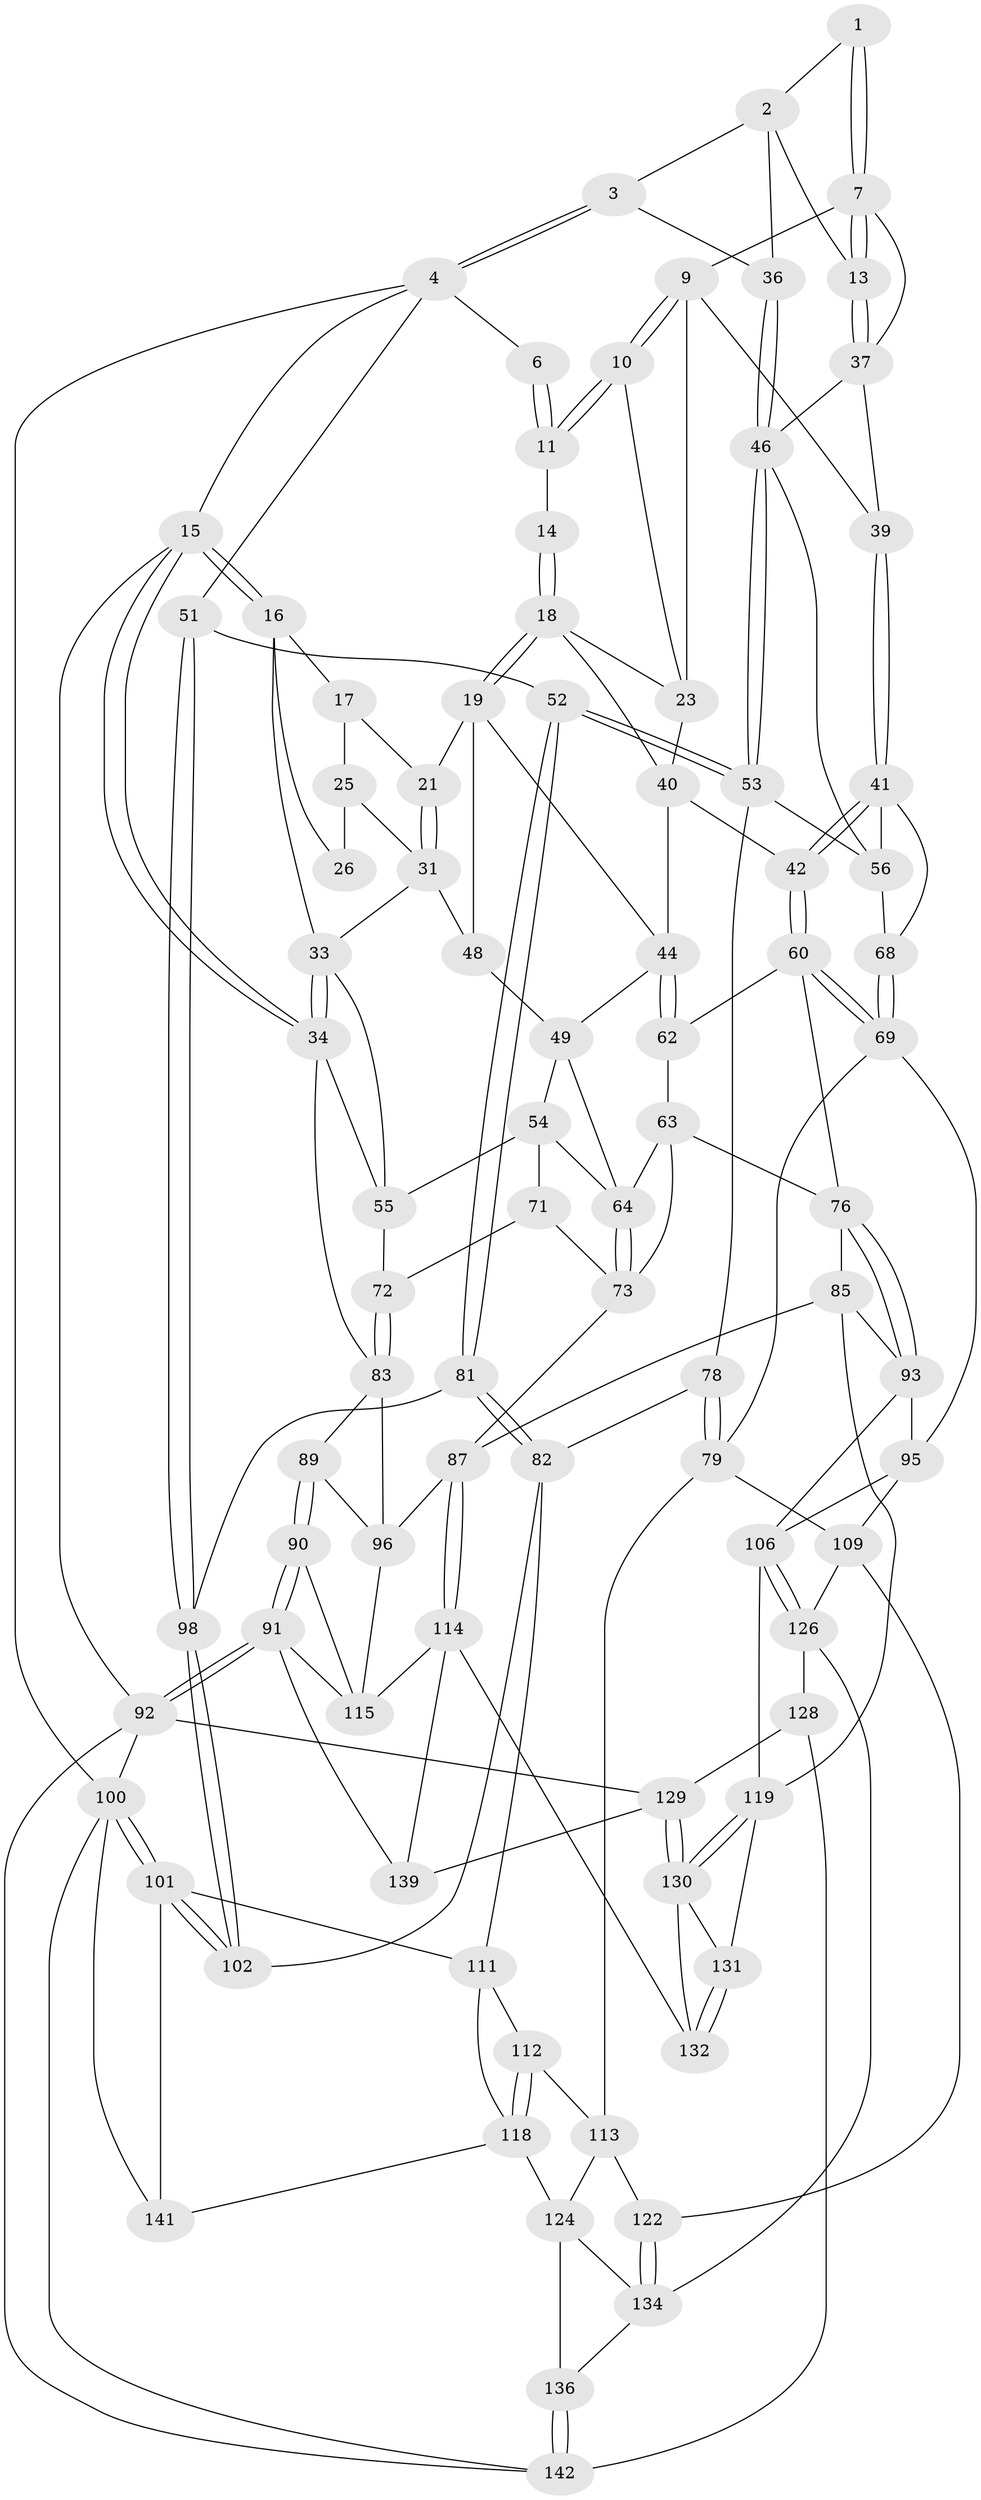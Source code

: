 // Generated by graph-tools (version 1.1) at 2025/24/03/03/25 07:24:37]
// undirected, 89 vertices, 203 edges
graph export_dot {
graph [start="1"]
  node [color=gray90,style=filled];
  1 [pos="+0.7538881274265704+0"];
  2 [pos="+0.8384910710536111+0.018184594369974785",super="+12"];
  3 [pos="+0.9274905310440508+0.0770379178716564"];
  4 [pos="+1+0",super="+5"];
  6 [pos="+0.7427083543332481+0"];
  7 [pos="+0.7513622833209964+0",super="+8"];
  9 [pos="+0.6114137684689693+0.08893335240940065",super="+28"];
  10 [pos="+0.5265117657871371+0"];
  11 [pos="+0.49758719811957014+0"];
  13 [pos="+0.8309308957727906+0.12063690433795116"];
  14 [pos="+0.4287459367068413+0"];
  15 [pos="+0+0"];
  16 [pos="+0+0",super="+27"];
  17 [pos="+0.286198518751345+0",super="+22"];
  18 [pos="+0.3869052550418377+0.12153921668711327",super="+24"];
  19 [pos="+0.35421045436897775+0.1569600723025991",super="+20"];
  21 [pos="+0.265334772303829+0.07954444309159708"];
  23 [pos="+0.5077035221864942+0.030345114974150874",super="+29"];
  25 [pos="+0.22701868177195858+0.05244541855533691",super="+30"];
  26 [pos="+0.15212777453919676+0.08127677956191413"];
  31 [pos="+0.17595848520407129+0.18812160681463766",super="+32"];
  33 [pos="+0.07533190952503047+0.1518869559321823",super="+35"];
  34 [pos="+0+0.23066258328803463",super="+59"];
  36 [pos="+0.8865556285809633+0.12752134376797808"];
  37 [pos="+0.7527242240095084+0.1464527634050936",super="+38"];
  39 [pos="+0.6199646061979419+0.20322656867013716"];
  40 [pos="+0.5007387753627865+0.1996291546716084",super="+43"];
  41 [pos="+0.6058462198336007+0.22172819049296216",super="+57"];
  42 [pos="+0.549975064377618+0.2529179504082839"];
  44 [pos="+0.40600740924510387+0.2408346523910424",super="+45"];
  46 [pos="+0.9451059403537216+0.28522798578463215",super="+47"];
  48 [pos="+0.27108170934386555+0.17186936278335213"];
  49 [pos="+0.3332443671348885+0.2680552779459218",super="+50"];
  51 [pos="+1+0.32901738770926553"];
  52 [pos="+1+0.3188904868605497"];
  53 [pos="+0.9586568658979077+0.3045415860525872",super="+66"];
  54 [pos="+0.16179209757279428+0.24442089651220072",super="+70"];
  55 [pos="+0.14638659345595043+0.23503327045931782",super="+58"];
  56 [pos="+0.7420810006892997+0.2834303728504628",super="+67"];
  60 [pos="+0.5539840611606929+0.4220473061570227",super="+61"];
  62 [pos="+0.4342965207928725+0.3490687772882892"];
  63 [pos="+0.3483456574974871+0.36305490978358157",super="+75"];
  64 [pos="+0.33975827600062747+0.3580826862864743",super="+65"];
  68 [pos="+0.6215805505615198+0.44847842452785114"];
  69 [pos="+0.6158996947998538+0.45526222682347145",super="+80"];
  71 [pos="+0.18111883272419943+0.48306840669675827"];
  72 [pos="+0.09211786492140428+0.43241298681784907"];
  73 [pos="+0.2871840197098447+0.4772212937312213",super="+74"];
  76 [pos="+0.4818015548442015+0.45893207704072875",super="+77"];
  78 [pos="+0.7896846213883635+0.5414283320837425"];
  79 [pos="+0.7136260752681653+0.5502769707405873",super="+108"];
  81 [pos="+0.8757456500738046+0.5622870828819473"];
  82 [pos="+0.847868657068411+0.57369020604813",super="+104"];
  83 [pos="+0+0.46871116859072587",super="+84"];
  85 [pos="+0.3488754785652317+0.6398198431006081",super="+86"];
  87 [pos="+0.23902301941594628+0.6356172186004324",super="+88"];
  89 [pos="+0+0.7065172338119171"];
  90 [pos="+0+0.9947118987177515"];
  91 [pos="+0+1",super="+140"];
  92 [pos="+0+1",super="+146"];
  93 [pos="+0.47993983131121176+0.5645485443251383",super="+94"];
  95 [pos="+0.5756854574796819+0.607415972054334",super="+105"];
  96 [pos="+0.07271361476089716+0.5764592015914637",super="+97"];
  98 [pos="+1+0.4420682027728729",super="+99"];
  100 [pos="+1+1",super="+144"];
  101 [pos="+1+0.7205799852132797",super="+117"];
  102 [pos="+1+0.6950820848259285",super="+103"];
  106 [pos="+0.47396369315343395+0.6874022786162788",super="+107"];
  109 [pos="+0.6813375492656586+0.7386044301741753",super="+110"];
  111 [pos="+0.875783173659193+0.6571912765561074",super="+116"];
  112 [pos="+0.8474879107467983+0.7098187340982074"];
  113 [pos="+0.8084824261638499+0.7322681793124178",super="+121"];
  114 [pos="+0.16665909369218693+0.7303580141709021",super="+133"];
  115 [pos="+0.11400701278948545+0.7392280451815054",super="+138"];
  118 [pos="+0.8935078238595002+0.8102258579982999",super="+123"];
  119 [pos="+0.43817988976259786+0.8104973584002576",super="+120"];
  122 [pos="+0.692387594628716+0.7473517191718613"];
  124 [pos="+0.8367405378135255+0.8556059792185627",super="+125"];
  126 [pos="+0.574845158926166+0.8716656828372044",super="+127"];
  128 [pos="+0.52706843400488+0.9400722358488542"];
  129 [pos="+0.4828738157736971+0.9136575462610558",super="+145"];
  130 [pos="+0.4719436529488338+0.896188023139015",super="+137"];
  131 [pos="+0.33398183768681894+0.8192060957813964"];
  132 [pos="+0.26295340042552073+0.8880694119447913"];
  134 [pos="+0.7145829511572337+0.8035235418744336",super="+135"];
  136 [pos="+0.7438051963365073+0.8896635132689462"];
  139 [pos="+0.2289531679940864+0.9632188444669273"];
  141 [pos="+0.8884001320536516+0.8765050448547622"];
  142 [pos="+0.707533470302871+1",super="+143"];
  1 -- 2;
  1 -- 7;
  1 -- 7;
  2 -- 3;
  2 -- 36;
  2 -- 13;
  3 -- 4;
  3 -- 4;
  3 -- 36;
  4 -- 51;
  4 -- 100;
  4 -- 6;
  4 -- 15;
  6 -- 11;
  6 -- 11;
  7 -- 13;
  7 -- 13;
  7 -- 9;
  7 -- 37;
  9 -- 10;
  9 -- 10;
  9 -- 39;
  9 -- 23;
  10 -- 11;
  10 -- 11;
  10 -- 23;
  11 -- 14;
  13 -- 37;
  13 -- 37;
  14 -- 18;
  14 -- 18;
  15 -- 16;
  15 -- 16;
  15 -- 34;
  15 -- 34;
  15 -- 92;
  16 -- 17;
  16 -- 33;
  16 -- 26;
  17 -- 21;
  17 -- 25;
  18 -- 19;
  18 -- 19;
  18 -- 40;
  18 -- 23;
  19 -- 48;
  19 -- 21;
  19 -- 44;
  21 -- 31;
  21 -- 31;
  23 -- 40;
  25 -- 26 [weight=2];
  25 -- 31;
  31 -- 48;
  31 -- 33;
  33 -- 34;
  33 -- 34;
  33 -- 55;
  34 -- 83;
  34 -- 55;
  36 -- 46;
  36 -- 46;
  37 -- 39;
  37 -- 46;
  39 -- 41;
  39 -- 41;
  40 -- 42;
  40 -- 44;
  41 -- 42;
  41 -- 42;
  41 -- 56;
  41 -- 68;
  42 -- 60;
  42 -- 60;
  44 -- 62;
  44 -- 62;
  44 -- 49;
  46 -- 53;
  46 -- 53;
  46 -- 56;
  48 -- 49;
  49 -- 54;
  49 -- 64;
  51 -- 52;
  51 -- 98;
  51 -- 98;
  52 -- 53;
  52 -- 53;
  52 -- 81;
  52 -- 81;
  53 -- 78;
  53 -- 56;
  54 -- 55;
  54 -- 71;
  54 -- 64;
  55 -- 72;
  56 -- 68;
  60 -- 69;
  60 -- 69;
  60 -- 62;
  60 -- 76;
  62 -- 63;
  63 -- 64;
  63 -- 73;
  63 -- 76;
  64 -- 73;
  64 -- 73;
  68 -- 69;
  68 -- 69;
  69 -- 95;
  69 -- 79;
  71 -- 72;
  71 -- 73;
  72 -- 83;
  72 -- 83;
  73 -- 87;
  76 -- 93;
  76 -- 93;
  76 -- 85;
  78 -- 79;
  78 -- 79;
  78 -- 82;
  79 -- 113;
  79 -- 109;
  81 -- 82;
  81 -- 82;
  81 -- 98;
  82 -- 102;
  82 -- 111;
  83 -- 96;
  83 -- 89;
  85 -- 87;
  85 -- 93;
  85 -- 119;
  87 -- 114;
  87 -- 114;
  87 -- 96;
  89 -- 90;
  89 -- 90;
  89 -- 96;
  90 -- 91;
  90 -- 91;
  90 -- 115;
  91 -- 92;
  91 -- 92;
  91 -- 115;
  91 -- 139;
  92 -- 100;
  92 -- 129;
  92 -- 142;
  93 -- 95;
  93 -- 106;
  95 -- 106;
  95 -- 109;
  96 -- 115;
  98 -- 102 [weight=2];
  98 -- 102;
  100 -- 101;
  100 -- 101;
  100 -- 141;
  100 -- 142;
  101 -- 102;
  101 -- 102;
  101 -- 141;
  101 -- 111;
  106 -- 126;
  106 -- 126;
  106 -- 119;
  109 -- 122;
  109 -- 126;
  111 -- 112;
  111 -- 118;
  112 -- 113;
  112 -- 118;
  112 -- 118;
  113 -- 122;
  113 -- 124;
  114 -- 115;
  114 -- 139;
  114 -- 132;
  118 -- 124;
  118 -- 141;
  119 -- 130;
  119 -- 130;
  119 -- 131;
  122 -- 134;
  122 -- 134;
  124 -- 136;
  124 -- 134;
  126 -- 128;
  126 -- 134;
  128 -- 129;
  128 -- 142;
  129 -- 130;
  129 -- 130;
  129 -- 139;
  130 -- 131;
  130 -- 132;
  131 -- 132;
  131 -- 132;
  134 -- 136;
  136 -- 142;
  136 -- 142;
}
